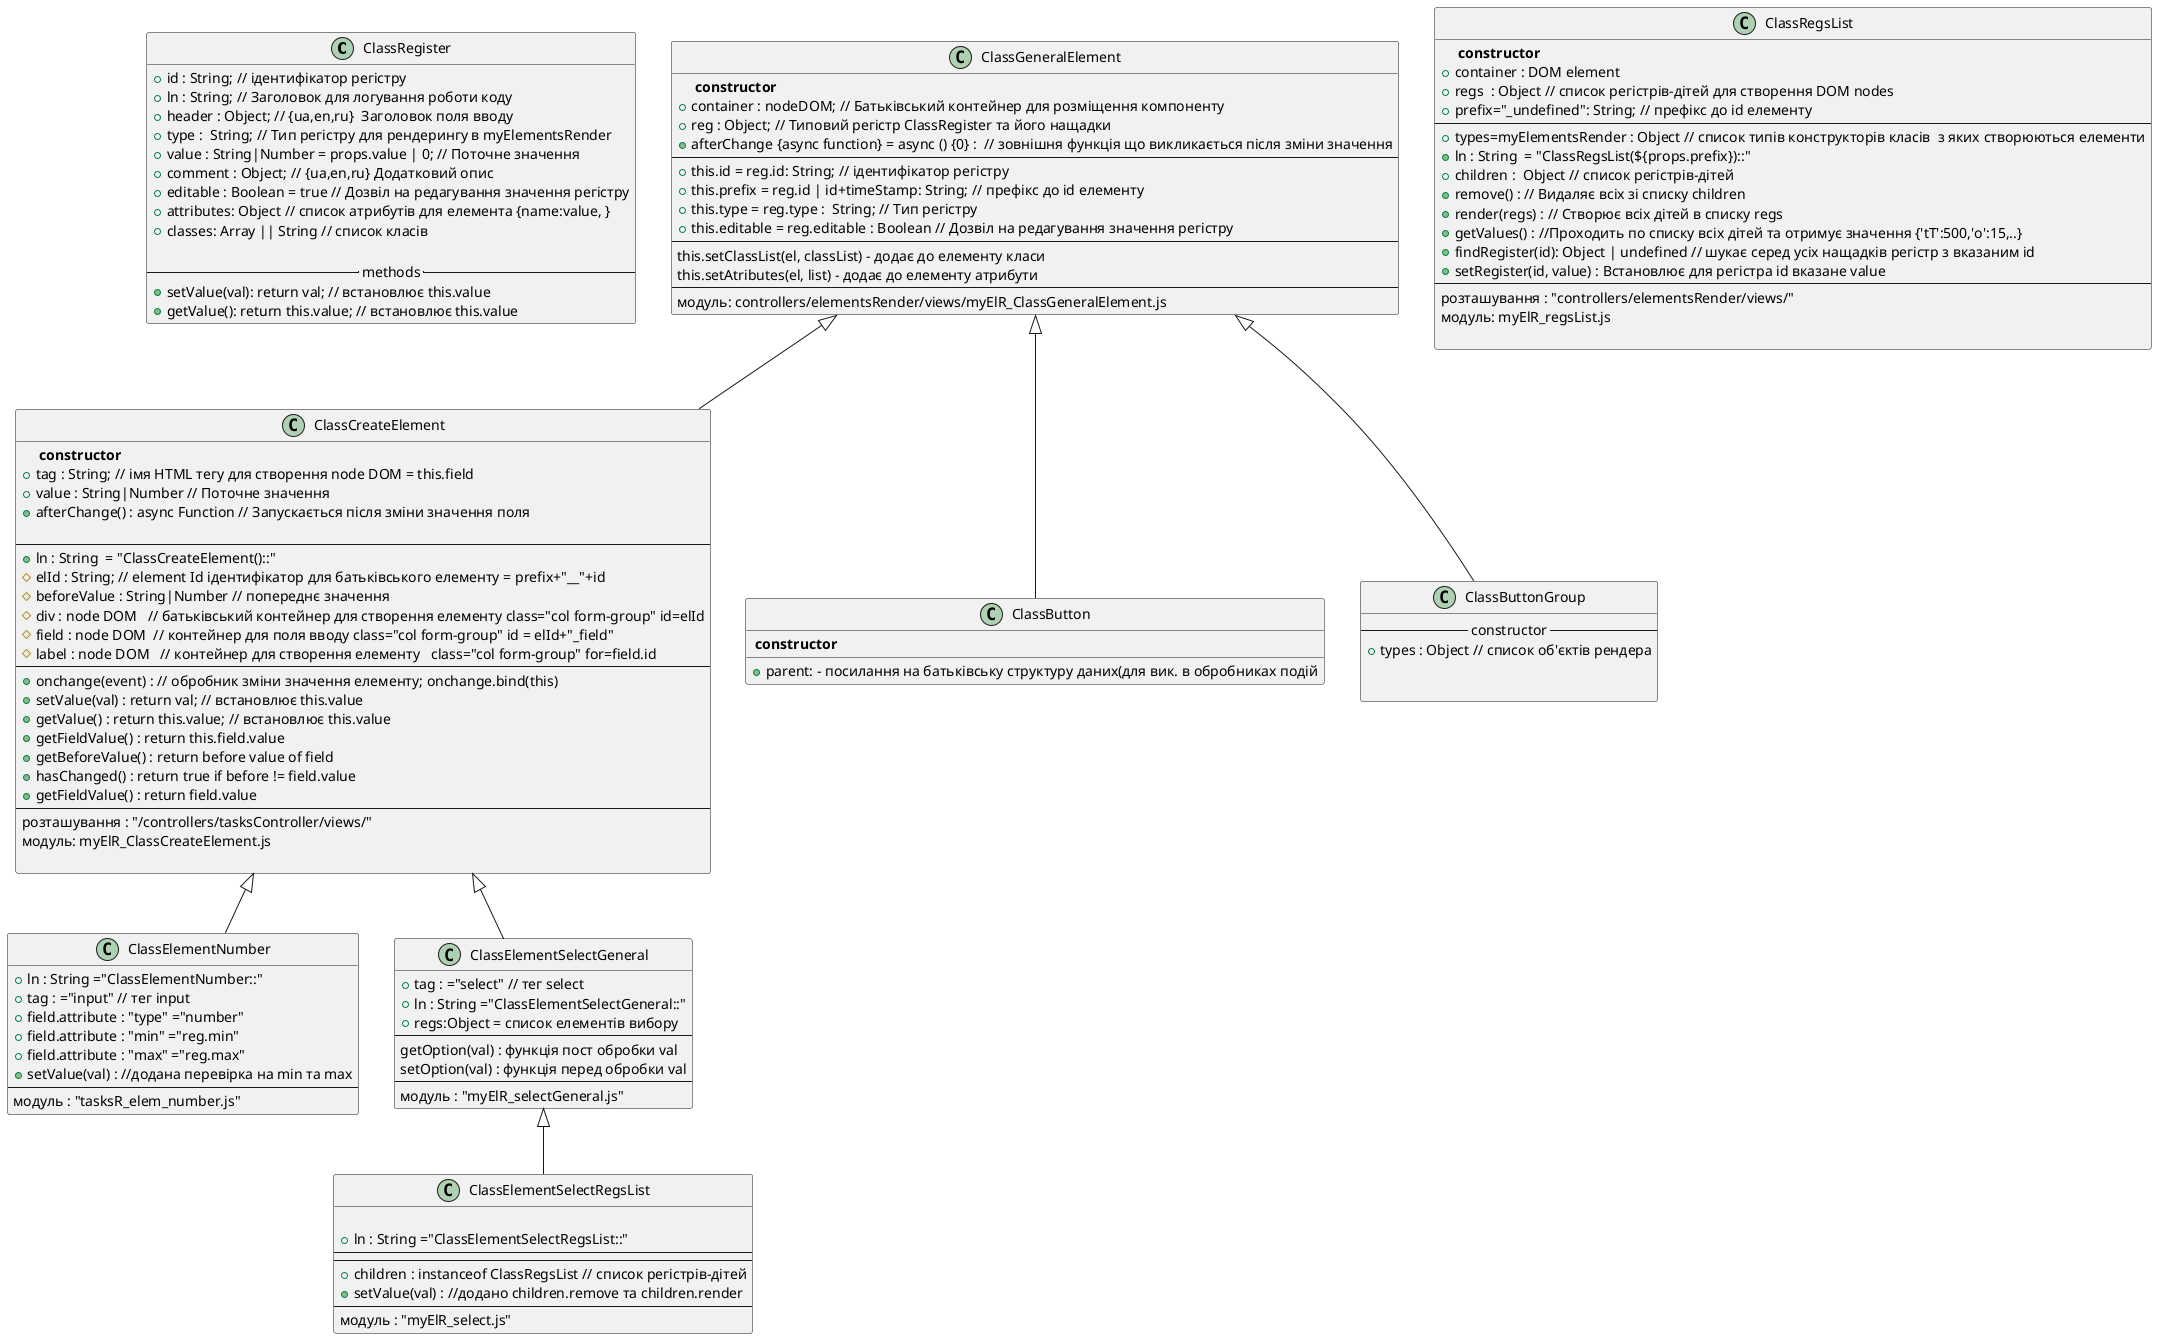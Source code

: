 @startuml DOM_elements

class "ClassRegister" as register { 
    +id : String; // ідентифікатор регістру
    +ln : String; // Заголовок для логування роботи коду
    +header : Object; // {ua,en,ru}  Заголовок поля вводу
    +type :  String; // Тип регістру для рендерингу в myElementsRender
    +value : String|Number = props.value | 0; // Поточне значення
    +comment : Object; // {ua,en,ru} Додатковий опис
    +editable : Boolean = true // Дозвіл на редагування значення регістру
	+attributes: Object // список атрибутів для елемента {name:value, }
	+classes: Array || String // список класів 
	
	---- methods ----
    +setValue(val): return val; // встановлює this.value
    +getValue(): return this.value; // встановлює this.value
}




class ClassGeneralElement {
    ** constructor **
	+container : nodeDOM; // Батьківський контейнер для розміщення компоненту
	+reg : Object; // Типовий регістр ClassRegister та його нащадки
	+afterChange {async function} = async () {0} :  // зовнішня функція що викликається після зміни значення
	---
    +this.id = reg.id: String; // ідентифікатор регістру 
    +this.prefix = reg.id | id+timeStamp: String; // префікс до id елементу 
	+this.type = reg.type :  String; // Тип регістру
	+this.editable = reg.editable : Boolean // Дозвіл на редагування значення регістру
	---
	this.setClassList(el, classList) - додає до елементу класи
	this.setAtributes(el, list) - додає до елементу атрибути 
	---
	модуль: controllers/elementsRender/views/myElR_ClassGeneralElement.js
}



 ClassGeneralElement <|-- ClassCreateElement
 
class ClassCreateElement {
    ** constructor **
    +tag : String; // імя HTML тегу для створення node DOM = this.field
	+value : String|Number // Поточне значення
	+afterChange() : async Function // Запускається після зміни значення поля
	
	---
	+ln : String  = "ClassCreateElement()::"
    #elId : String; // element Id ідентифікатор для батьківського елементу = prefix+"__"+id
    #beforeValue : String|Number // попереднє значення
    #div : node DOM   // батьківський контейнер для створення елементу class="col form-group" id=elId
    #field : node DOM  // контейнер для поля вводу class="col form-group" id = elId+"_field"
    #label : node DOM   // контейнер для створення елементу   class="col form-group" for=field.id
    ---
    +onchange(event) : // обробник зміни значення елементу; onchange.bind(this)
    +setValue(val) : return val; // встановлює this.value
    +getValue() : return this.value; // встановлює this.value
    +getFieldValue() : return this.field.value
	+getBeforeValue() : return before value of field
	+hasChanged() : return true if before != field.value
	+getFieldValue() : return field.value
    ---
    розташування : "/controllers/tasksController/views/"
    модуль: myElR_ClassCreateElement.js 
    
}

class ClassButton {
	** constructor **
	+ parent: - посилання на батьківську структуру даних(для вик. в обробниках подій
	
}
ClassGeneralElement <|-- ClassButton

class ClassButtonGroup {
---- constructor ----
+types : Object // список об'єктів рендера


}
ClassGeneralElement <|-- ClassButtonGroup

class ClassElementNumber {
    +ln : String ="ClassElementNumber::"
    +tag : ="input" // тег input
    +field.attribute : "type" ="number"
    +field.attribute : "min" ="reg.min"
    +field.attribute : "max" ="reg.max"
    +setValue(val) : //додана перевірка на min та max
    ---
    модуль : "tasksR_elem_number.js" 
}
ClassCreateElement <|-- ClassElementNumber

class ClassElementSelectGeneral {
    +tag : ="select" // тег select
    +ln : String ="ClassElementSelectGeneral::"
    +regs:Object = список елементів вибору
    ---
	getOption(val) : функція пост обробки val
	setOption(val) : функція перед обробки val
	---
    модуль : "myElR_selectGeneral.js" 
}
ClassCreateElement <|-- ClassElementSelectGeneral

class ClassElementSelectRegsList {
    
    +ln : String ="ClassElementSelectRegsList::"
	---
	---
    +children : instanceof ClassRegsList // список регістрів-дітей 
    +setValue(val) : //додано children.remove та children.render
    ---
    модуль : "myElR_select.js" 
}
ClassElementSelectGeneral <|-- ClassElementSelectRegsList


class ClassRegsList {   
    ** constructor **
    +container : DOM element
    +regs  : Object // список регістрів-дітей для створення DOM nodes
    +prefix="_undefined": String; // префікс до id елементу 
	---
	+types=myElementsRender : Object // список типів конструкторів класів  з яких створюються елементи 
	+ln : String  = "ClassRegsList(${props.prefix})::"
    +children :  Object // список регістрів-дітей
    +remove() : // Видаляє всіх зі списку children
    +render(regs) : // Створює всіх дітей в списку regs
    +getValues() : //Проходить по списку всіх дітей та отримує значення {'tT':500,'o':15,..}
    +findRegister(id): Object | undefined // шукає серед усіх нащадків регістр з вказаним id
    +setRegister(id, value) : Встановлює для регістра id вказане value 
    ---
    розташування : "controllers/elementsRender/views/"
    модуль: myElR_regsList.js
    
}

@enduml